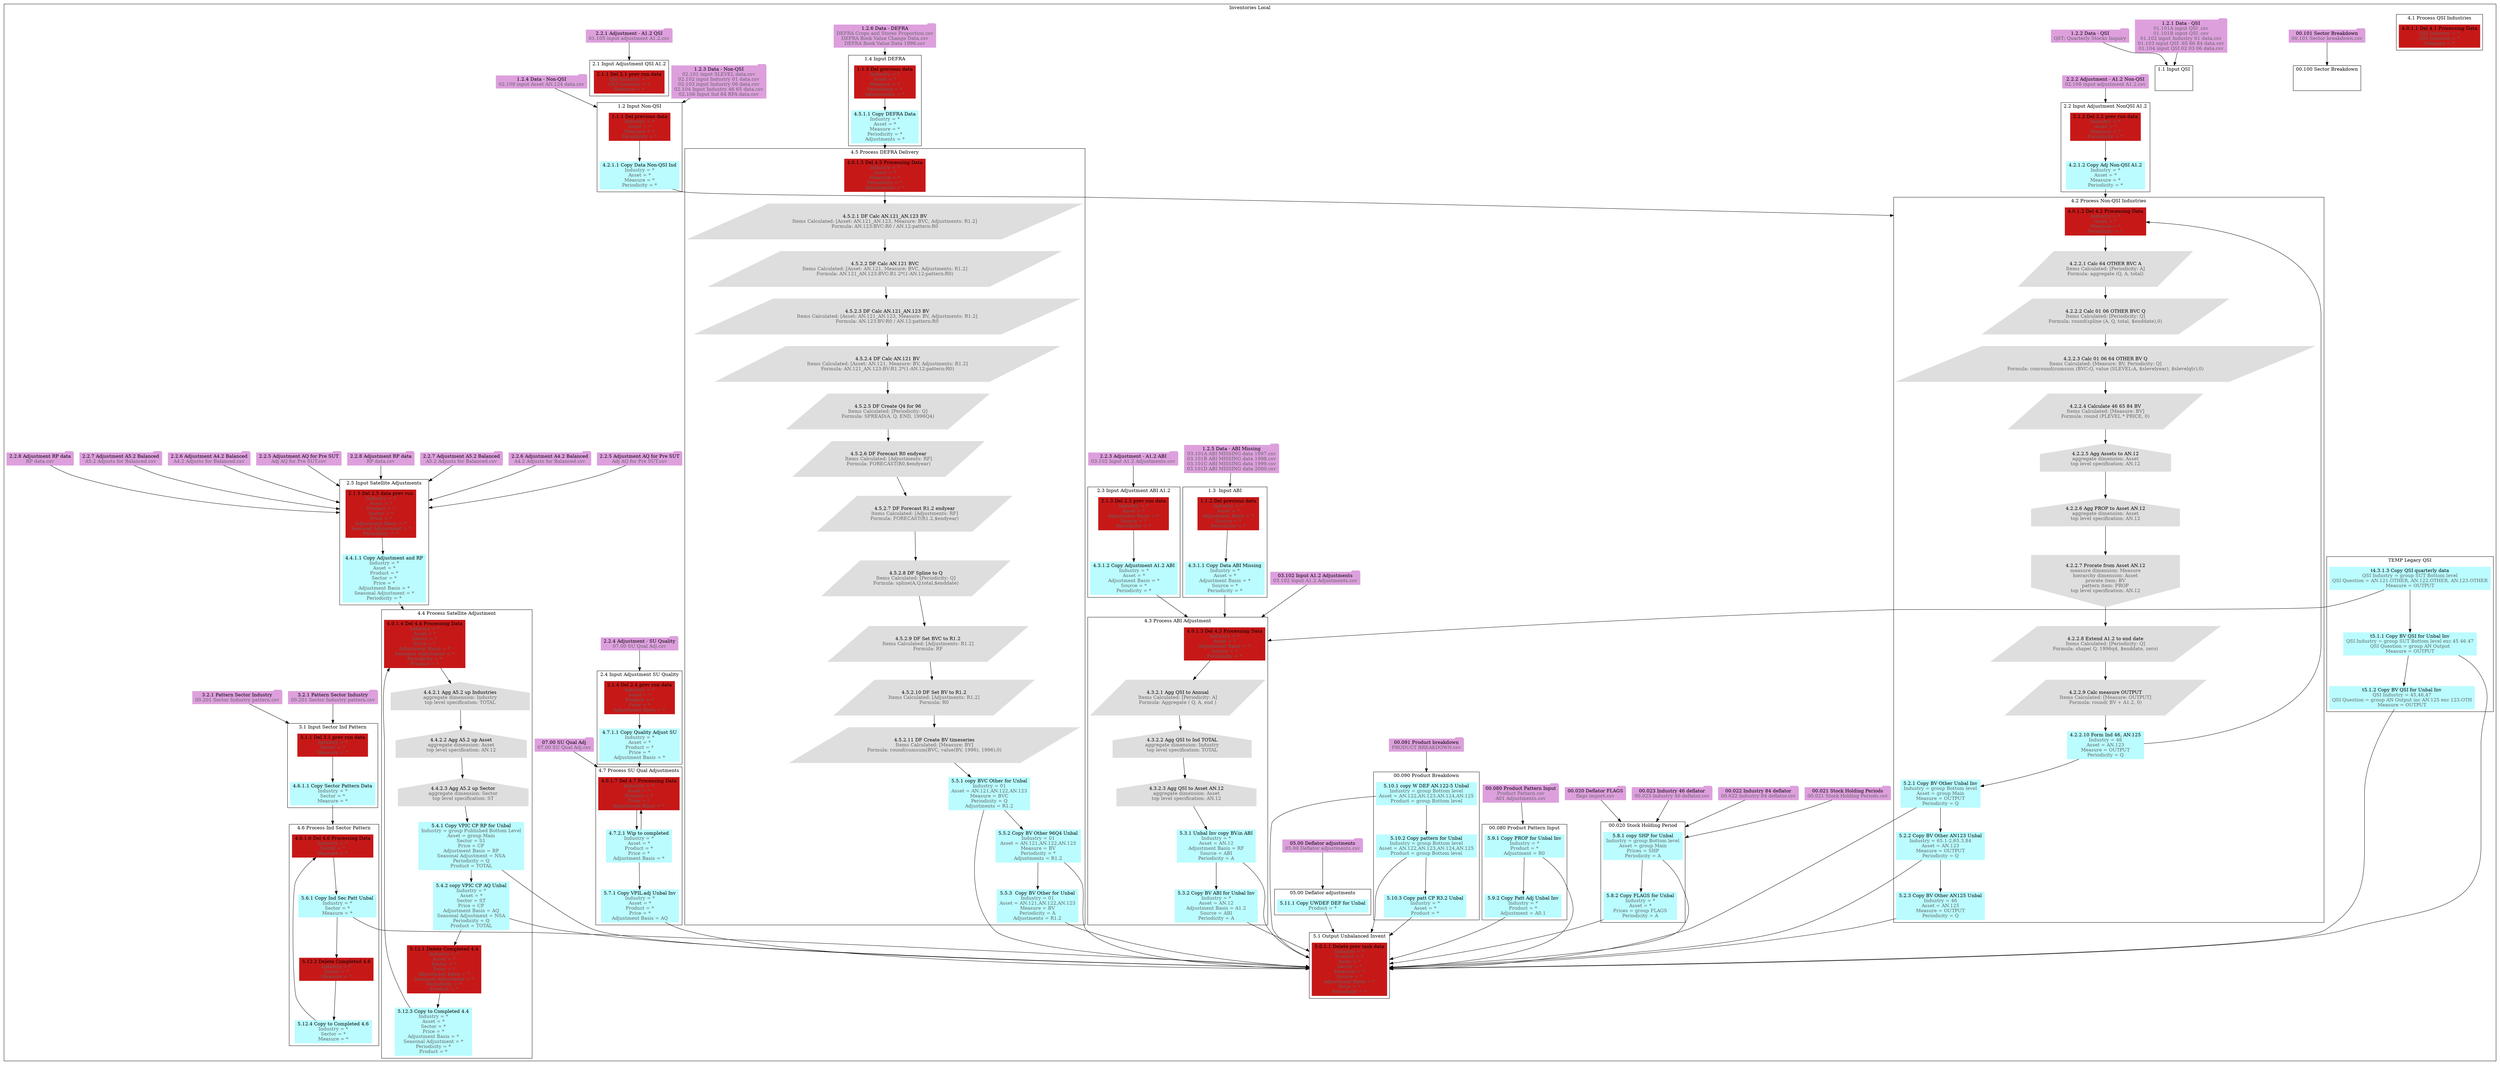 digraph G {
	compound=true
	subgraph cluster_5c66fbd7111a4575b27de10c704d7286 {
		label="Inventories Local"
		subgraph cluster_9217135770fa4666a101c46d9700908a {
			label="00.020 Stock Holding Period"
			142 -> 143 [lhead="" ltail=""]
			142 [label=<5.8.1 copy SHP for Unbal<font color='#636363'><br/>Industry = group Bottom level<br/>Asset = group Main<br/>Prices = SHP<br/>Periodicity = A</font>> color="#bafcff" shape=box style=filled]
			143 [label=<5.8.2 Copy FLAGS for Unbal<font color='#636363'><br/>Industry = *<br/>Asset = *<br/>Prices = group FLAGS<br/>Periodicity = A</font>> color="#bafcff" shape=box style=filled]
		}
		subgraph cluster_2024fc11057a4012826831027a197771 {
			label="00.100 Sector Breakdown"
			cluster_2024fc11057a4012826831027a197771_ph [label="" style=invis]
		}
		subgraph cluster_1897b269d73b4fca9fb6c56ddbb101de {
			label="3.1 Input Sector Ind Pattern"
			45 -> 104 [lhead="" ltail=""]
			45 [label=<3.1.1 Del 3.1 prev run data<font color='#636363'><br/>Industry = *<br/>Sector = *<br/>Measure = *</font>> color="#c71818" shape=box style=filled]
			104 [label=<4.6.1.1 Copy Sector Pattern Data<font color='#636363'><br/>Industry = *<br/>Sector = *<br/>Measure = *</font>> color="#bafcff" shape=box style=filled]
		}
		subgraph cluster_dfb2789da01b4226aca02823acaa234e {
			label="2.5 Input Satellite Adjustments"
			35 -> 82 [lhead="" ltail=""]
			35 [label=<2.1.5 Del 2.5 data prev run<font color='#636363'><br/>Industry = *<br/>Asset = *<br/>Product = *<br/>Sector = *<br/>Price = *<br/>Adjustment Basis = *<br/>Seasonal Adjustment = *<br/>Periodicity = *</font>> color="#c71818" shape=box style=filled]
			82 [label=<4.4.1.1 Copy Adjustment and RP<font color='#636363'><br/>Industry = *<br/>Asset = *<br/>Product = *<br/>Sector = *<br/>Price = *<br/>Adjustment Basis = *<br/>Seasonal Adjustment = *<br/>Periodicity = *</font>> color="#bafcff" shape=box style=filled]
		}
		subgraph cluster_f79b826cc3c84c8899264e0e64e5d11b {
			label="00.080 Product Pattern Input"
			145 -> 146 [lhead="" ltail=""]
			145 [label=<5.9.1 Copy PROP for Unbal Inv<font color='#636363'><br/>Industry = *<br/>Product = *<br/>Adjustment = R0</font>> color="#bafcff" shape=box style=filled]
			146 [label=<5.9.2 Copy Patt Adj Unbal Inv<font color='#636363'><br/>Industry = *<br/>Product = *<br/>Adjustment = A0.1</font>> color="#bafcff" shape=box style=filled]
		}
		subgraph cluster_f4bd55afb2484bd494d32c319a29faa8 {
			label="00.090 Product Breakdown"
			148 -> 149 [lhead="" ltail=""]
			149 -> 150 [lhead="" ltail=""]
			148 [label=<5.10.1 copy W DEF AN.122-5 Unbal<font color='#636363'><br/>Industry = group Bottom level<br/>Asset = AN.122,AN.123,AN.124,AN.125<br/>Product = group Bottom level</font>> color="#bafcff" shape=box style=filled]
			149 [label=<5.10.2 Copy pattern for Unbal<font color='#636363'><br/>Industry = group Bottom level<br/>Asset = AN.122,AN.123,AN.124,AN.125<br/>Product = group Bottom level</font>> color="#bafcff" shape=box style=filled]
			150 [label=<5.10.3 Copy patt CP R3.2 Unbal<font color='#636363'><br/>Industry = *<br/>Asset = *<br/>Product = *</font>> color="#bafcff" shape=box style=filled]
		}
		subgraph cluster_59a8d9e2d9d844e7b201a2e135664abc {
			label="4.3 Process ABI Adjustment"
			51 -> 77 [lhead="" ltail=""]
			77 -> 78 [lhead="" ltail=""]
			78 -> 79 [lhead="" ltail=""]
			79 -> 128 [lhead="" ltail=""]
			128 -> 129 [lhead="" ltail=""]
			51 [label=<4.0.1.3 Del 4.3 Processing Data<font color='#636363'><br/>Industry = *<br/>Asset = *<br/>Adjustment Basis = *<br/>Source = *<br/>Periodicity = *</font>> color="#c71818" shape=box style=filled]
			77 [label=<4.3.2.1 Agg QSI to Annual<font color='#636363'><br/>Items Calculated: [Periodicity: A]<br/>Formula: Aggregate ( Q, A, end )</font>> color="#dedede" shape=parallelogram style=filled]
			78 [label=<4.3.2.2 Agg QSI to Ind TOTAL<font color='#636363'><br/>aggregate dimension: Industry<br/>top level specification: TOTAL</font>> color="#dedede" shape=house style=filled]
			79 [label=<4.3.2.3 Agg QSI to Asset AN.12<font color='#636363'><br/>aggregate dimension: Asset<br/>top level specification: AN.12</font>> color="#dedede" shape=house style=filled]
			128 [label=<5.3.1 Unbal Inv copy BV.in ABI<font color='#636363'><br/>Industry = *<br/>Asset = AN.12<br/>Adjustment Basis = RF<br/>Source = ABI<br/>Periodicity = A</font>> color="#bafcff" shape=box style=filled]
			129 [label=<5.3.2 Copy BV ABI for Unbal Inv<font color='#636363'><br/>Industry = *<br/>Asset = AN.12<br/>Adjustment Basis = A1.2<br/>Source = ABI<br/>Periodicity = A</font>> color="#bafcff" shape=box style=filled]
		}
		subgraph cluster_c439861634394cfa819d3d032ec0e7a1 {
			label="05.00 Deflator adjustments"
			152 [label=<5.11.1 Copy UWDEF DEF for Unbal<font color='#636363'><br/>Product = *</font>> color="#bafcff" shape=box style=filled]
		}
		subgraph cluster_96e4aaf5d46744c19b325d8985b58b7b {
			label="4.7 Process SU Qual Adjustments"
			55 -> 109 [lhead="" ltail=""]
			109 -> 140 [lhead="" ltail=""]
			55 [label=<4.0.1.7 Del 4.7 Processing Data<font color='#636363'><br/>Industry = *<br/>Asset = *<br/>Product = *<br/>Price = *<br/>Adjustment Basis = *</font>> color="#c71818" shape=box style=filled]
			109 [label=<4.7.2.1 Wip to completed<font color='#636363'><br/>Industry = *<br/>Asset = *<br/>Product = *<br/>Price = *<br/>Adjustment Basis = *</font>> color="#bafcff" shape=box style=filled]
			140 [label=<5.7.1 Copy VPIL.adj Unbal Inv<font color='#636363'><br/>Industry = *<br/>Asset = *<br/>Product = *<br/>Price = *<br/>Adjustment Basis = AQ</font>> color="#bafcff" shape=box style=filled]
		}
		subgraph cluster_fabfd8184c2b4b1ea8342c761ac8e2bc {
			label="1.2 Input Non-QSI"
			20 -> 58 [lhead="" ltail=""]
			20 [label=<1.1.1 Del previous data<font color='#636363'><br/>Industry = *<br/>Asset = *<br/>Measure = *<br/>Periodicity = *</font>> color="#c71818" shape=box style=filled]
			58 [label=<4.2.1.1 Copy Data Non-QSI Ind<font color='#636363'><br/>Industry = *<br/>Asset = *<br/>Measure = *<br/>Periodicity = *</font>> color="#bafcff" shape=box style=filled]
		}
		subgraph cluster_b048644aef1341b3beae0e6dfc19960d {
			label="1.3  Input ABI"
			21 -> 73 [lhead="" ltail=""]
			21 [label=<1.1.2 Del previous data<font color='#636363'><br/>Industry = *<br/>Asset = *<br/>Adjustment Basis = *<br/>Source = *<br/>Periodicity = *</font>> color="#c71818" shape=box style=filled]
			73 [label=<4.3.1.1 Copy Data ABI Missing<font color='#636363'><br/>Industry = *<br/>Asset = *<br/>Adjustment Basis = *<br/>Source = *<br/>Periodicity = *</font>> color="#bafcff" shape=box style=filled]
		}
		subgraph cluster_6ade20e2de17459a86d8848c99320ac9 {
			label="1.4 Input DEFRA"
			22 -> 89 [lhead="" ltail=""]
			22 [label=<1.1.3 Del previous data<font color='#636363'><br/>Industry = *<br/>Asset = *<br/>Measure = *<br/>Periodicity = *<br/>Adjustments = *</font>> color="#c71818" shape=box style=filled]
			89 [label=<4.5.1.1 Copy DEFRA Data<font color='#636363'><br/>Industry = *<br/>Asset = *<br/>Measure = *<br/>Periodicity = *<br/>Adjustments = *</font>> color="#bafcff" shape=box style=filled]
		}
		subgraph cluster_759105776b024fb08a3d361f4302e1a4 {
			label="1.1 Input QSI"
			cluster_759105776b024fb08a3d361f4302e1a4_ph [label="" style=invis]
		}
		subgraph cluster_4ca27ce84f82480485039cacb6638945 {
			label="2.1 Input Adjustment QSI A1.2"
			31 [label=<2.1.1 Del 2.1 prev run data<font color='#636363'><br/>QSI Industry = *<br/>QSI Question = *<br/>Measure = *</font>> color="#c71818" shape=box style=filled]
		}
		subgraph cluster_df0b8881adb447ababc9e6a67a2daae7 {
			label="2.2 Input Adjustment NonQSI A1.2"
			32 -> 59 [lhead="" ltail=""]
			32 [label=<2.1.2 Del 2.2 prev run data<font color='#636363'><br/>Industry = *<br/>Asset = *<br/>Measure = *<br/>Periodicity = *</font>> color="#c71818" shape=box style=filled]
			59 [label=<4.2.1.2 Copy Adj Non-QSI A1.2<font color='#636363'><br/>Industry = *<br/>Asset = *<br/>Measure = *<br/>Periodicity = *</font>> color="#bafcff" shape=box style=filled]
		}
		subgraph cluster_e1907506e49c49d88f7b0d7e21138428 {
			label="2.3 Input Adjustment ABI A1.2"
			33 -> 74 [lhead="" ltail=""]
			33 [label=<2.1.3 Del 2.3 prev run data<font color='#636363'><br/>Industry = *<br/>Asset = *<br/>Adjustment Basis = *<br/>Source = *<br/>Periodicity = *</font>> color="#c71818" shape=box style=filled]
			74 [label=<4.3.1.2 Copy Adjustment A1.2 ABI<font color='#636363'><br/>Industry = *<br/>Asset = *<br/>Adjustment Basis = *<br/>Source = *<br/>Periodicity = *</font>> color="#bafcff" shape=box style=filled]
		}
		subgraph cluster_6cb2ff270eab457eb659004c4200c8c3 {
			label="2.4 Input Adjustment SU Quality"
			34 -> 107 [lhead="" ltail=""]
			34 [label=<2.1.4 Del 2.4 prev run data<font color='#636363'><br/>Industry = *<br/>Asset = *<br/>Product = *<br/>Price = *<br/>Adjustment Basis = *</font>> color="#c71818" shape=box style=filled]
			107 [label=<4.7.1.1 Copy Quality Adjust SU<font color='#636363'><br/>Industry = *<br/>Asset = *<br/>Product = *<br/>Price = *<br/>Adjustment Basis = *</font>> color="#bafcff" shape=box style=filled]
		}
		subgraph cluster_620a988569d449cabba2368c98fce4a4 {
			label="4.1 Process QSI Industries"
			49 [label=<4.0.1.1 Del 4.1 Processing Data<font color='#636363'><br/>QSI Industry = *<br/>QSI Question = *<br/>Measure = *</font>> color="#c71818" shape=box style=filled]
		}
		subgraph cluster_737e66823a074e569214cd327e5e964a {
			label="4.2 Process Non-QSI Industries"
			50 -> 61 [lhead="" ltail=""]
			61 -> 62 [lhead="" ltail=""]
			62 -> 63 [lhead="" ltail=""]
			63 -> 64 [lhead="" ltail=""]
			64 -> 65 [lhead="" ltail=""]
			65 -> 66 [lhead="" ltail=""]
			66 -> 67 [lhead="" ltail=""]
			67 -> 68 [lhead="" ltail=""]
			68 -> 69 [lhead="" ltail=""]
			69 -> 70 [lhead="" ltail=""]
			70 -> 124 [lhead="" ltail=""]
			124 -> 125 [lhead="" ltail=""]
			125 -> 126 [lhead="" ltail=""]
			50 [label=<4.0.1.2 Del 4.2 Processing Data<font color='#636363'><br/>Industry = *<br/>Asset = *<br/>Measure = *<br/>Periodicity = *</font>> color="#c71818" shape=box style=filled]
			61 [label=<4.2.2.1 Calc 64 OTHER BVC A<font color='#636363'><br/>Items Calculated: [Periodicity: A]<br/>Formula: aggregate (Q, A, total)</font>> color="#dedede" shape=parallelogram style=filled]
			62 [label=<4.2.2.2 Calc 01 06 OTHER BVC Q<font color='#636363'><br/>Items Calculated: [Periodicity: Q]<br/>Formula: round(spline (A, Q, total, $enddate),0)</font>> color="#dedede" shape=parallelogram style=filled]
			63 [label=<4.2.2.3 Calc 01 06 64 OTHER BV Q<font color='#636363'><br/>Items Calculated: [Measure: BV, Periodicity: Q]<br/>Formula: conround(cumsum (BVC:Q, value (SLEVEL:A, $slevelyear), $slevelqtr),0)</font>> color="#dedede" shape=parallelogram style=filled]
			64 [label=<4.2.2.4 Calculate 46 65 84 BV<font color='#636363'><br/>Items Calculated: [Measure: BV]<br/>Formula: round (PLEVEL * PRICE, 0)</font>> color="#dedede" shape=parallelogram style=filled]
			65 [label=<4.2.2.5 Agg Assets to AN.12<font color='#636363'><br/>aggregate dimension: Asset<br/>top level specification: AN.12</font>> color="#dedede" shape=house style=filled]
			66 [label=<4.2.2.6 Agg PROP to Asset AN.12<font color='#636363'><br/>aggregate dimension: Asset<br/>top level specification: AN.12</font>> color="#dedede" shape=house style=filled]
			67 [label=<4.2.2.7 Prorate from Asset AN.12<font color='#636363'><br/>measure dimension: Measure<br/>hierarchy dimension: Asset<br/>prorate item: BV<br/>pattern item: PROP<br/>top level specification: AN.12</font>> color="#dedede" shape=invhouse style=filled]
			68 [label=<4.2.2.8 Extend A1.2 to end date<font color='#636363'><br/>Items Calculated: [Periodicity: Q]<br/>Formula: shape( Q, 1996q4, $enddate, zero)</font>> color="#dedede" shape=parallelogram style=filled]
			69 [label=<4.2.2.9 Calc measure OUTPUT<font color='#636363'><br/>Items Calculated: [Measure: OUTPUT]<br/>Formula: round( BV + A1.2, 0)</font>> color="#dedede" shape=parallelogram style=filled]
			70 [label=<4.2.2.10 Form Ind 46, AN.125<font color='#636363'><br/>Industry = 46<br/>Asset = AN.123<br/>Measure = OUTPUT<br/>Periodicity = Q</font>> color="#bafcff" shape=box style=filled]
			124 [label=<5.2.1 Copy BV Other Unbal Inv<font color='#636363'><br/>Industry = group Bottom level<br/>Asset = group Main<br/>Measure = OUTPUT<br/>Periodicity = Q</font>> color="#bafcff" shape=box style=filled]
			125 [label=<5.2.2 Copy BV Other AN123 Unbal<font color='#636363'><br/>Industry = 65.1-2,65.3,84<br/>Asset = AN.123<br/>Measure = OUTPUT<br/>Periodicity = Q</font>> color="#bafcff" shape=box style=filled]
			126 [label=<5.2.3 Copy BV Other AN125 Unbal<font color='#636363'><br/>Industry = 46<br/>Asset = AN.125<br/>Measure = OUTPUT<br/>Periodicity = Q</font>> color="#bafcff" shape=box style=filled]
		}
		subgraph cluster_a015e5d3b09143e1ad1aa170a1b369f7 {
			label="4.4 Process Satellite Adjustment"
			52 -> 84 [lhead="" ltail=""]
			84 -> 85 [lhead="" ltail=""]
			85 -> 86 [lhead="" ltail=""]
			86 -> 131 [lhead="" ltail=""]
			131 -> 132 [lhead="" ltail=""]
			132 -> 154 [lhead="" ltail=""]
			154 -> 156 [lhead="" ltail=""]
			52 [label=<4.0.1.4 Del 4.4 Processing Data<font color='#636363'><br/>Industry = *<br/>Asset = *<br/>Sector = *<br/>Price = *<br/>Adjustment Basis = *<br/>Seasonal Adjustment = *<br/>Periodicity = *<br/>Product = *</font>> color="#c71818" shape=box style=filled]
			84 [label=<4.4.2.1 Agg A5.2 up Industries<font color='#636363'><br/>aggregate dimension: Industry<br/>top level specification: TOTAL</font>> color="#dedede" shape=house style=filled]
			85 [label=<4.4.2.2 Agg A5.2 up Asset<font color='#636363'><br/>aggregate dimension: Asset<br/>top level specification: AN.12</font>> color="#dedede" shape=house style=filled]
			86 [label=<4.4.2.3 Agg A5.2 up Sector<font color='#636363'><br/>aggregate dimension: Sector<br/>top level specification: ST</font>> color="#dedede" shape=house style=filled]
			131 [label=<5.4.1 Copy VPIC CP RP for Unbal<font color='#636363'><br/>Industry = group Published Bottom Level<br/>Asset = group Main<br/>Sector = S1<br/>Price = CP<br/>Adjustment Basis = RP<br/>Seasonal Adjustment = NSA<br/>Periodicity = Q<br/>Product = TOTAL</font>> color="#bafcff" shape=box style=filled]
			132 [label=<5.4.2 copy VPIC CP AQ Unbal<font color='#636363'><br/>Industry = *<br/>Asset = *<br/>Sector = ST<br/>Price = CP<br/>Adjustment Basis = AQ<br/>Seasonal Adjustment = NSA<br/>Periodicity = Q<br/>Product = TOTAL</font>> color="#bafcff" shape=box style=filled]
			154 [label=<5.12.1 Delete Completed 4.4<font color='#636363'><br/>Industry = *<br/>Asset = *<br/>Sector = *<br/>Price = *<br/>Adjustment Basis = *<br/>Seasonal Adjustment = *<br/>Periodicity = *<br/>Product = *</font>> color="#c71818" shape=box style=filled]
			156 [label=<5.12.3 Copy to Completed 4.4<font color='#636363'><br/>Industry = *<br/>Asset = *<br/>Sector = *<br/>Price = *<br/>Adjustment Basis = *<br/>Seasonal Adjustment = *<br/>Periodicity = *<br/>Product = *</font>> color="#bafcff" shape=box style=filled]
		}
		subgraph cluster_e3922e94766d4cbe9f90b64ff3e46939 {
			label="4.5 Process DEFRA Delivery"
			53 -> 91 [lhead="" ltail=""]
			91 -> 92 [lhead="" ltail=""]
			92 -> 93 [lhead="" ltail=""]
			93 -> 94 [lhead="" ltail=""]
			94 -> 95 [lhead="" ltail=""]
			95 -> 96 [lhead="" ltail=""]
			96 -> 97 [lhead="" ltail=""]
			97 -> 98 [lhead="" ltail=""]
			98 -> 99 [lhead="" ltail=""]
			99 -> 100 [lhead="" ltail=""]
			100 -> 101 [lhead="" ltail=""]
			101 -> 134 [lhead="" ltail=""]
			134 -> 135 [lhead="" ltail=""]
			135 -> 136 [lhead="" ltail=""]
			53 [label=<4.0.1.5 Del 4.5 Processing Data<font color='#636363'><br/>Industry = *<br/>Asset = *<br/>Measure = *<br/>Periodicity = *<br/>Adjustments = *</font>> color="#c71818" shape=box style=filled]
			91 [label=<4.5.2.1 DF Calc AN.121_AN.123 BV<font color='#636363'><br/>Items Calculated: [Asset: AN.121_AN.123, Measure: BVC, Adjustments: R1.2]<br/>Formula: AN.123:BVC:R0 / AN.12:pattern:R0</font>> color="#dedede" shape=parallelogram style=filled]
			92 [label=<4.5.2.2 DF Calc AN.121 BVC<font color='#636363'><br/>Items Calculated: [Asset: AN.121, Measure: BVC, Adjustments: R1.2]<br/>Formula: AN.121_AN.123:BVC:R1.2*(1-AN.12:pattern:R0)</font>> color="#dedede" shape=parallelogram style=filled]
			93 [label=<4.5.2.3 DF Calc AN.121_AN.123 BV<font color='#636363'><br/>Items Calculated: [Asset: AN.121_AN.123, Measure: BV, Adjustments: R1.2]<br/>Formula: AN.123:BV:R0 / AN.12:pattern:R0</font>> color="#dedede" shape=parallelogram style=filled]
			94 [label=<4.5.2.4 DF Calc AN.121 BV<font color='#636363'><br/>Items Calculated: [Asset: AN.121, Measure: BV, Adjustments: R1.2]<br/>Formula: AN.121_AN.123:BV:R1.2*(1-AN.12:pattern:R0)</font>> color="#dedede" shape=parallelogram style=filled]
			95 [label=<4.5.2.5 DF Create Q4 for 96<font color='#636363'><br/>Items Calculated: [Periodicity: Q]<br/>Formula: SPREAD(A, Q, END, 1996Q4)</font>> color="#dedede" shape=parallelogram style=filled]
			96 [label=<4.5.2.6 DF Forecast R0 endyear<font color='#636363'><br/>Items Calculated: [Adjustments: RF]<br/>Formula: FORECAST(R0,$endyear)</font>> color="#dedede" shape=parallelogram style=filled]
			97 [label=<4.5.2.7 DF Forecast R1.2 endyear<font color='#636363'><br/>Items Calculated: [Adjustments: RF]<br/>Formula: FORECAST(R1.2,$endyear)</font>> color="#dedede" shape=parallelogram style=filled]
			98 [label=<4.5.2.8 DF Spline to Q<font color='#636363'><br/>Items Calculated: [Periodicity: Q]<br/>Formula: spline(A,Q,total,$enddate)</font>> color="#dedede" shape=parallelogram style=filled]
			99 [label=<4.5.2.9 DF Set BVC to R1.2<font color='#636363'><br/>Items Calculated: [Adjustments: R1.2]<br/>Formula: RF</font>> color="#dedede" shape=parallelogram style=filled]
			100 [label=<4.5.2.10 DF Set BV to R1.2<font color='#636363'><br/>Items Calculated: [Adjustments: R1.2]<br/>Formula: R0</font>> color="#dedede" shape=parallelogram style=filled]
			101 [label=<4.5.2.11 DF Create BV timeseries<font color='#636363'><br/>Items Calculated: [Measure: BV]<br/>Formula: round(cumsum(BVC, value(BV, 1996), 1996),0)</font>> color="#dedede" shape=parallelogram style=filled]
			134 [label=<5.5.1 copy BVC Other for Unbal<font color='#636363'><br/>Industry = 01<br/>Asset = AN.121,AN.122,AN.123<br/>Measure = BVC<br/>Periodicity = Q<br/>Adjustments = R1.2</font>> color="#bafcff" shape=box style=filled]
			135 [label=<5.5.2 Copy BV Other 96Q4 Unbal<font color='#636363'><br/>Industry = 01<br/>Asset = AN.121,AN.122,AN.123<br/>Measure = BV<br/>Periodicity = *<br/>Adjustments = R1.2</font>> color="#bafcff" shape=box style=filled]
			136 [label=<5.5.3  Copy BV Other for Unbal<font color='#636363'><br/>Industry = 01<br/>Asset = AN.121,AN.122,AN.123<br/>Measure = BV<br/>Periodicity = A<br/>Adjustments = R1.2</font>> color="#bafcff" shape=box style=filled]
		}
		subgraph cluster_5a3277acfc554696869c40e320e6abd5 {
			label="4.6 Process Ind Sector Pattern"
			54 -> 138 [lhead="" ltail=""]
			138 -> 155 [lhead="" ltail=""]
			155 -> 157 [lhead="" ltail=""]
			54 [label=<4.0.1.6 Del 4.6 Processing Data<font color='#636363'><br/>Industry = *<br/>Sector = *<br/>Measure = *</font>> color="#c71818" shape=box style=filled]
			138 [label=<5.6.1 Copy Ind Sec Patt Unbal<font color='#636363'><br/>Industry = *<br/>Sector = *<br/>Measure = *</font>> color="#bafcff" shape=box style=filled]
			155 [label=<5.12.2 Delete Completed 4.6<font color='#636363'><br/>Industry = *<br/>Sector = *<br/>Measure = *</font>> color="#c71818" shape=box style=filled]
			157 [label=<5.12.4 Copy to Completed 4.6<font color='#636363'><br/>Industry = *<br/>Sector = *<br/>Measure = *</font>> color="#bafcff" shape=box style=filled]
		}
		subgraph cluster_3ff4ea5c15914366b941c8892c3bb1a7 {
			label="TEMP Legacy QSI"
			75 -> 121 [lhead="" ltail=""]
			121 -> 122 [lhead="" ltail=""]
			75 [label=<t4.3.1.3 Copy QSI quarterly data<font color='#636363'><br/>QSI Industry = group SUT Bottom level<br/>QSI Question = AN.121.OTHER, AN.122.OTHER, AN.123.OTHER<br/>Measure = OUTPUT</font>> color="#bafcff" shape=box style=filled]
			121 [label=<t5.1.1 Copy BV QSI for Unbal Inv<font color='#636363'><br/>QSI Industry = group SUT Bottom level exc 45 46 47<br/>QSI Question = group AN Output<br/>Measure = OUTPUT</font>> color="#bafcff" shape=box style=filled]
			122 [label=<t5.1.2 Copy BV QSI for Unbal Inv<font color='#636363'><br/>QSI Industry = 45,46,47<br/>QSI Question = group AN Output inc AN.125 exc 123.OTH<br/>Measure = OUTPUT</font>> color="#bafcff" shape=box style=filled]
		}
		subgraph cluster_1f18e4e55f6244498c857d2ec0056901 {
			label="5.1 Output Unbalanced Invent"
			119 [label=<5.0.1.1 Delete prev task data<font color='#636363'><br/>Industry = *<br/>Product = *<br/>Asset = *<br/>Sector = *<br/>Measure = *<br/>Source = *<br/>Adjustment Basis = *<br/>Price = *<br/>Periodicity = *</font>> color="#c71818" shape=box style=filled]
		}
		2 [label=<00.021 Stock Holding Periods<font color='#636363'><br/>00.021 Stock Holding Periods.csv</font>> color=plum shape=folder style=filled]
		3 [label=<00.022 Industry 84 deflator<font color='#636363'><br/>00.022 Industry 84 deflator.csv</font>> color=plum shape=folder style=filled]
		4 [label=<00.023 Industry 46 deflator<font color='#636363'><br/>00.023 Industry 46 deflator.csv</font>> color=plum shape=folder style=filled]
		5 [label=<00.101 Sector Breakdown<font color='#636363'><br/>00.101 Sector breakdown.csv</font>> color=plum shape=folder style=filled]
		6 [label=<3.2.1 Pattern Sector Industry<font color='#636363'><br/>00.201 Sector Industry pattern.csv</font>> color=plum shape=folder style=filled]
		7 [label=<2.2.5 Adjustment AQ for Pre SUT<font color='#636363'><br/>Adj AQ for Pre SUT.csv</font>> color=plum shape=folder style=filled]
		8 [label=<2.2.6 Adjustment A4.2 Balanced<font color='#636363'><br/>A4.2 Adjusts for Balanced.csv</font>> color=plum shape=folder style=filled]
		9 [label=<00.080 Product Pattern Input<font color='#636363'><br/>Product Pattern.csv<br/>A01 Adjustments.csv</font>> color=plum shape=folder style=filled]
		10 [label=<00.091 Product breakdown<font color='#636363'><br/>PRODUCT BREAKDOWN.csv</font>> color=plum shape=folder style=filled]
		11 [label=<03.102 Input A1.2 Adjustments<font color='#636363'><br/>03.102 Input A1.2 Adjustments.csv</font>> color=plum shape=folder style=filled]
		12 [label=<2.2.7 Adjustment A5.2 Balanced<font color='#636363'><br/>A5.2 Adjusts for Balanced.csv</font>> color=plum shape=folder style=filled]
		13 [label=<2.2.8 Adjustment RP data<font color='#636363'><br/>RP data.csv</font>> color=plum shape=folder style=filled]
		14 [label=<05.00 Deflator adjustments<font color='#636363'><br/>05.00 Deflator adjustments.csv</font>> color=plum shape=folder style=filled]
		15 [label=<07.00 SU Qual Adj<font color='#636363'><br/>07.00 SU Qual Adj.csv</font>> color=plum shape=folder style=filled]
		17 [label=<00.020 Deflator FLAGS<font color='#636363'><br/>flags import.csv</font>> color=plum shape=folder style=filled]
		24 [label=<1.2.1 Data - QSI<font color='#636363'><br/>01.101A input QSI .csv<br/>01.101B input QSI .csv<br/>01.102 input Industry 61 data.csv<br/>01.103 input QSI .65 66 84 data.csv<br/>01.104 input QSI 02 03 06 data.csv</font>> color=plum shape=folder style=filled]
		25 [label=<1.2.2 Data - QSI<font color='#636363'><br/>QST: Quarterly Stocks Inquiry</font>> color=plum shape=folder style=filled]
		26 [label=<1.2.3 Data - Non-QSI<font color='#636363'><br/>02.101 input SLEVEL data.csv<br/>02.102 input Industry 01 data.csv<br/>02.103 input Industry 06 data.csv<br/>02.104 Input Industry 46 65 data.csv<br/>02.106 Input Ind 84 RPA data.csv</font>> color=plum shape=folder style=filled]
		27 [label=<1.2.4 Data - Non-QSI<font color='#636363'><br/>02.109 input Asset AN.124 data.csv</font>> color=plum shape=folder style=filled]
		28 [label=<1.2.5 Data - ABI Missing<font color='#636363'><br/>03.101A ABI MISSING data 1997.csv<br/>03.101B ABI MISSING data 1998.csv<br/>03.101C ABI MISSING data 1999.csv<br/>03.101D ABI MISSING data 2000.csv</font>> color=plum shape=folder style=filled]
		29 [label=<1.2.6 Data - DEFRA<font color='#636363'><br/>DEFRA Crops and Stores Proportion.csv<br/>DEFRA Book Value Change Data.csv<br/>DEFRA Book Value Data 1996.csv</font>> color=plum shape=folder style=filled]
		36 [label=<2.2.1 Adjustment - A1.2 QSI<font color='#636363'><br/>01.105 input adjustment A1.2.csv</font>> color=plum shape=folder style=filled]
		37 [label=<2.2.2 Adjustment - A1.2 Non-QSI<font color='#636363'><br/>02.108 input adjustment A1.2.csv</font>> color=plum shape=folder style=filled]
		38 [label=<2.2.3 Adjustment - A1.2 ABI<font color='#636363'><br/>03.102 Input A1.2 Adjustments.csv</font>> color=plum shape=folder style=filled]
		39 [label=<2.2.4 Adjustment - SU Quality<font color='#636363'><br/>07.00 SU Qual Adj.csv</font>> color=plum shape=folder style=filled]
		40 [label=<2.2.5 Adjustment AQ for Pre SUT<font color='#636363'><br/>Adj AQ for Pre SUT.csv</font>> color=plum shape=folder style=filled]
		41 [label=<2.2.6 Adjustment A4.2 Balanced<font color='#636363'><br/>A4.2 Adjusts for Balanced.csv</font>> color=plum shape=folder style=filled]
		42 [label=<2.2.7 Adjustment A5.2 Balanced<font color='#636363'><br/>A5.2 Adjusts for Balanced.csv</font>> color=plum shape=folder style=filled]
		43 [label=<2.2.8 Adjustment RP data<font color='#636363'><br/>RP data.csv</font>> color=plum shape=folder style=filled]
		46 [label=<3.2.1 Pattern Sector Industry<font color='#636363'><br/>00.201 Sector Industry pattern.csv</font>> color=plum shape=folder style=filled]
		2 -> 142 [lhead=cluster_9217135770fa4666a101c46d9700908a ltail=""]
		3 -> 142 [lhead=cluster_9217135770fa4666a101c46d9700908a ltail=""]
		4 -> 142 [lhead=cluster_9217135770fa4666a101c46d9700908a ltail=""]
		5 -> cluster_2024fc11057a4012826831027a197771_ph [lhead=cluster_2024fc11057a4012826831027a197771 ltail=""]
		6 -> 45 [lhead=cluster_1897b269d73b4fca9fb6c56ddbb101de ltail=""]
		7 -> 35 [lhead=cluster_dfb2789da01b4226aca02823acaa234e ltail=""]
		8 -> 35 [lhead=cluster_dfb2789da01b4226aca02823acaa234e ltail=""]
		9 -> 145 [lhead=cluster_f79b826cc3c84c8899264e0e64e5d11b ltail=""]
		10 -> 148 [lhead=cluster_f4bd55afb2484bd494d32c319a29faa8 ltail=""]
		11 -> 51 [lhead=cluster_59a8d9e2d9d844e7b201a2e135664abc ltail=""]
		12 -> 35 [lhead=cluster_dfb2789da01b4226aca02823acaa234e ltail=""]
		13 -> 35 [lhead=cluster_dfb2789da01b4226aca02823acaa234e ltail=""]
		14 -> 152 [lhead=cluster_c439861634394cfa819d3d032ec0e7a1 ltail=""]
		15 -> 55 [lhead=cluster_96e4aaf5d46744c19b325d8985b58b7b ltail=""]
		17 -> 142 [lhead=cluster_9217135770fa4666a101c46d9700908a ltail=""]
		24 -> cluster_759105776b024fb08a3d361f4302e1a4_ph [lhead=cluster_759105776b024fb08a3d361f4302e1a4 ltail=""]
		25 -> cluster_759105776b024fb08a3d361f4302e1a4_ph [lhead=cluster_759105776b024fb08a3d361f4302e1a4 ltail=""]
		26 -> 20 [lhead=cluster_fabfd8184c2b4b1ea8342c761ac8e2bc ltail=""]
		27 -> 20 [lhead=cluster_fabfd8184c2b4b1ea8342c761ac8e2bc ltail=""]
		28 -> 21 [lhead=cluster_b048644aef1341b3beae0e6dfc19960d ltail=""]
		29 -> 22 [lhead=cluster_6ade20e2de17459a86d8848c99320ac9 ltail=""]
		36 -> 31 [lhead=cluster_4ca27ce84f82480485039cacb6638945 ltail=""]
		37 -> 32 [lhead=cluster_df0b8881adb447ababc9e6a67a2daae7 ltail=""]
		38 -> 33 [lhead=cluster_e1907506e49c49d88f7b0d7e21138428 ltail=""]
		39 -> 34 [lhead=cluster_6cb2ff270eab457eb659004c4200c8c3 ltail=""]
		40 -> 35 [lhead=cluster_dfb2789da01b4226aca02823acaa234e ltail=""]
		41 -> 35 [lhead=cluster_dfb2789da01b4226aca02823acaa234e ltail=""]
		42 -> 35 [lhead=cluster_dfb2789da01b4226aca02823acaa234e ltail=""]
		43 -> 35 [lhead=cluster_dfb2789da01b4226aca02823acaa234e ltail=""]
		46 -> 45 [lhead=cluster_1897b269d73b4fca9fb6c56ddbb101de ltail=""]
		142 -> 119 [lhead=cluster_1f18e4e55f6244498c857d2ec0056901 ltail=""]
		143 -> 119 [lhead=cluster_1f18e4e55f6244498c857d2ec0056901 ltail=""]
		104 -> 54 [lhead=cluster_5a3277acfc554696869c40e320e6abd5 ltail=""]
		82 -> 52 [lhead=cluster_a015e5d3b09143e1ad1aa170a1b369f7 ltail=""]
		145 -> 119 [lhead=cluster_1f18e4e55f6244498c857d2ec0056901 ltail=""]
		146 -> 119 [lhead=cluster_1f18e4e55f6244498c857d2ec0056901 ltail=""]
		148 -> 119 [lhead=cluster_1f18e4e55f6244498c857d2ec0056901 ltail=""]
		149 -> 119 [lhead=cluster_1f18e4e55f6244498c857d2ec0056901 ltail=""]
		150 -> 119 [lhead=cluster_1f18e4e55f6244498c857d2ec0056901 ltail=""]
		128 -> 119 [lhead=cluster_1f18e4e55f6244498c857d2ec0056901 ltail=""]
		129 -> 119 [lhead=cluster_1f18e4e55f6244498c857d2ec0056901 ltail=""]
		152 -> 119 [lhead=cluster_1f18e4e55f6244498c857d2ec0056901 ltail=""]
		109 -> 55 [lhead=cluster_96e4aaf5d46744c19b325d8985b58b7b ltail=""]
		140 -> 119 [lhead=cluster_1f18e4e55f6244498c857d2ec0056901 ltail=""]
		58 -> 50 [lhead=cluster_737e66823a074e569214cd327e5e964a ltail=""]
		73 -> 51 [lhead=cluster_59a8d9e2d9d844e7b201a2e135664abc ltail=""]
		89 -> 53 [lhead=cluster_e3922e94766d4cbe9f90b64ff3e46939 ltail=""]
		59 -> 50 [lhead=cluster_737e66823a074e569214cd327e5e964a ltail=""]
		74 -> 51 [lhead=cluster_59a8d9e2d9d844e7b201a2e135664abc ltail=""]
		107 -> 55 [lhead=cluster_96e4aaf5d46744c19b325d8985b58b7b ltail=""]
		70 -> 50 [lhead=cluster_737e66823a074e569214cd327e5e964a ltail=""]
		124 -> 119 [lhead=cluster_1f18e4e55f6244498c857d2ec0056901 ltail=""]
		125 -> 119 [lhead=cluster_1f18e4e55f6244498c857d2ec0056901 ltail=""]
		126 -> 119 [lhead=cluster_1f18e4e55f6244498c857d2ec0056901 ltail=""]
		131 -> 119 [lhead=cluster_1f18e4e55f6244498c857d2ec0056901 ltail=""]
		132 -> 119 [lhead=cluster_1f18e4e55f6244498c857d2ec0056901 ltail=""]
		156 -> 52 [lhead=cluster_a015e5d3b09143e1ad1aa170a1b369f7 ltail=""]
		134 -> 119 [lhead=cluster_1f18e4e55f6244498c857d2ec0056901 ltail=""]
		135 -> 119 [lhead=cluster_1f18e4e55f6244498c857d2ec0056901 ltail=""]
		136 -> 119 [lhead=cluster_1f18e4e55f6244498c857d2ec0056901 ltail=""]
		138 -> 119 [lhead=cluster_1f18e4e55f6244498c857d2ec0056901 ltail=""]
		157 -> 54 [lhead=cluster_5a3277acfc554696869c40e320e6abd5 ltail=""]
		75 -> 51 [lhead=cluster_59a8d9e2d9d844e7b201a2e135664abc ltail=""]
		121 -> 119 [lhead=cluster_1f18e4e55f6244498c857d2ec0056901 ltail=""]
		122 -> 119 [lhead=cluster_1f18e4e55f6244498c857d2ec0056901 ltail=""]
	}
}
